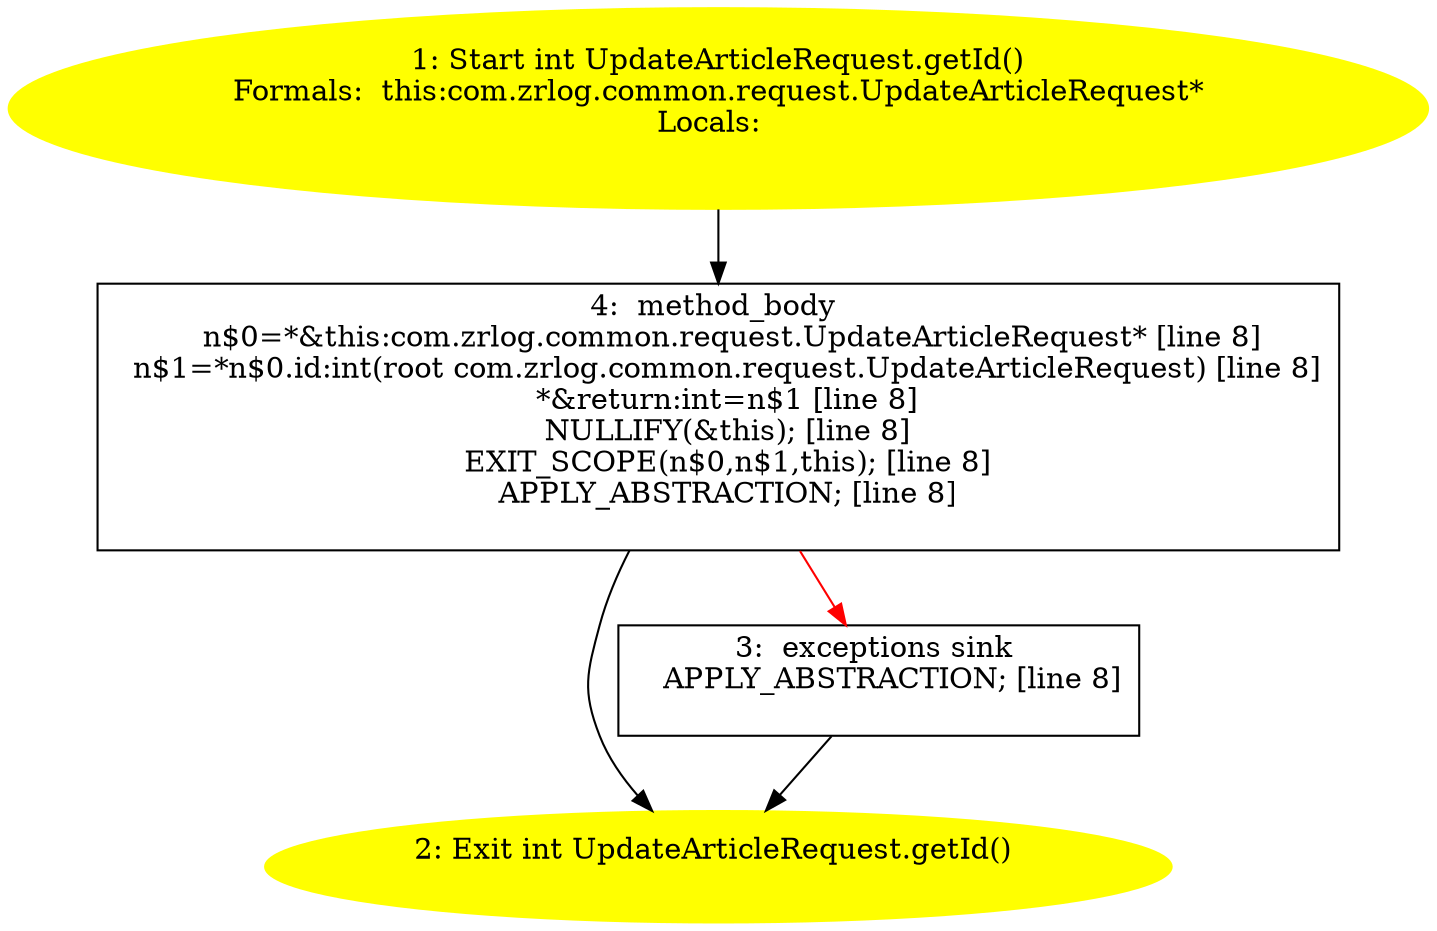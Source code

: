 /* @generated */
digraph cfg {
"com.zrlog.common.request.UpdateArticleRequest.getId():int.c35e85283159125741de5a5ee87222d4_1" [label="1: Start int UpdateArticleRequest.getId()\nFormals:  this:com.zrlog.common.request.UpdateArticleRequest*\nLocals:  \n  " color=yellow style=filled]
	

	 "com.zrlog.common.request.UpdateArticleRequest.getId():int.c35e85283159125741de5a5ee87222d4_1" -> "com.zrlog.common.request.UpdateArticleRequest.getId():int.c35e85283159125741de5a5ee87222d4_4" ;
"com.zrlog.common.request.UpdateArticleRequest.getId():int.c35e85283159125741de5a5ee87222d4_2" [label="2: Exit int UpdateArticleRequest.getId() \n  " color=yellow style=filled]
	

"com.zrlog.common.request.UpdateArticleRequest.getId():int.c35e85283159125741de5a5ee87222d4_3" [label="3:  exceptions sink \n   APPLY_ABSTRACTION; [line 8]\n " shape="box"]
	

	 "com.zrlog.common.request.UpdateArticleRequest.getId():int.c35e85283159125741de5a5ee87222d4_3" -> "com.zrlog.common.request.UpdateArticleRequest.getId():int.c35e85283159125741de5a5ee87222d4_2" ;
"com.zrlog.common.request.UpdateArticleRequest.getId():int.c35e85283159125741de5a5ee87222d4_4" [label="4:  method_body \n   n$0=*&this:com.zrlog.common.request.UpdateArticleRequest* [line 8]\n  n$1=*n$0.id:int(root com.zrlog.common.request.UpdateArticleRequest) [line 8]\n  *&return:int=n$1 [line 8]\n  NULLIFY(&this); [line 8]\n  EXIT_SCOPE(n$0,n$1,this); [line 8]\n  APPLY_ABSTRACTION; [line 8]\n " shape="box"]
	

	 "com.zrlog.common.request.UpdateArticleRequest.getId():int.c35e85283159125741de5a5ee87222d4_4" -> "com.zrlog.common.request.UpdateArticleRequest.getId():int.c35e85283159125741de5a5ee87222d4_2" ;
	 "com.zrlog.common.request.UpdateArticleRequest.getId():int.c35e85283159125741de5a5ee87222d4_4" -> "com.zrlog.common.request.UpdateArticleRequest.getId():int.c35e85283159125741de5a5ee87222d4_3" [color="red" ];
}

